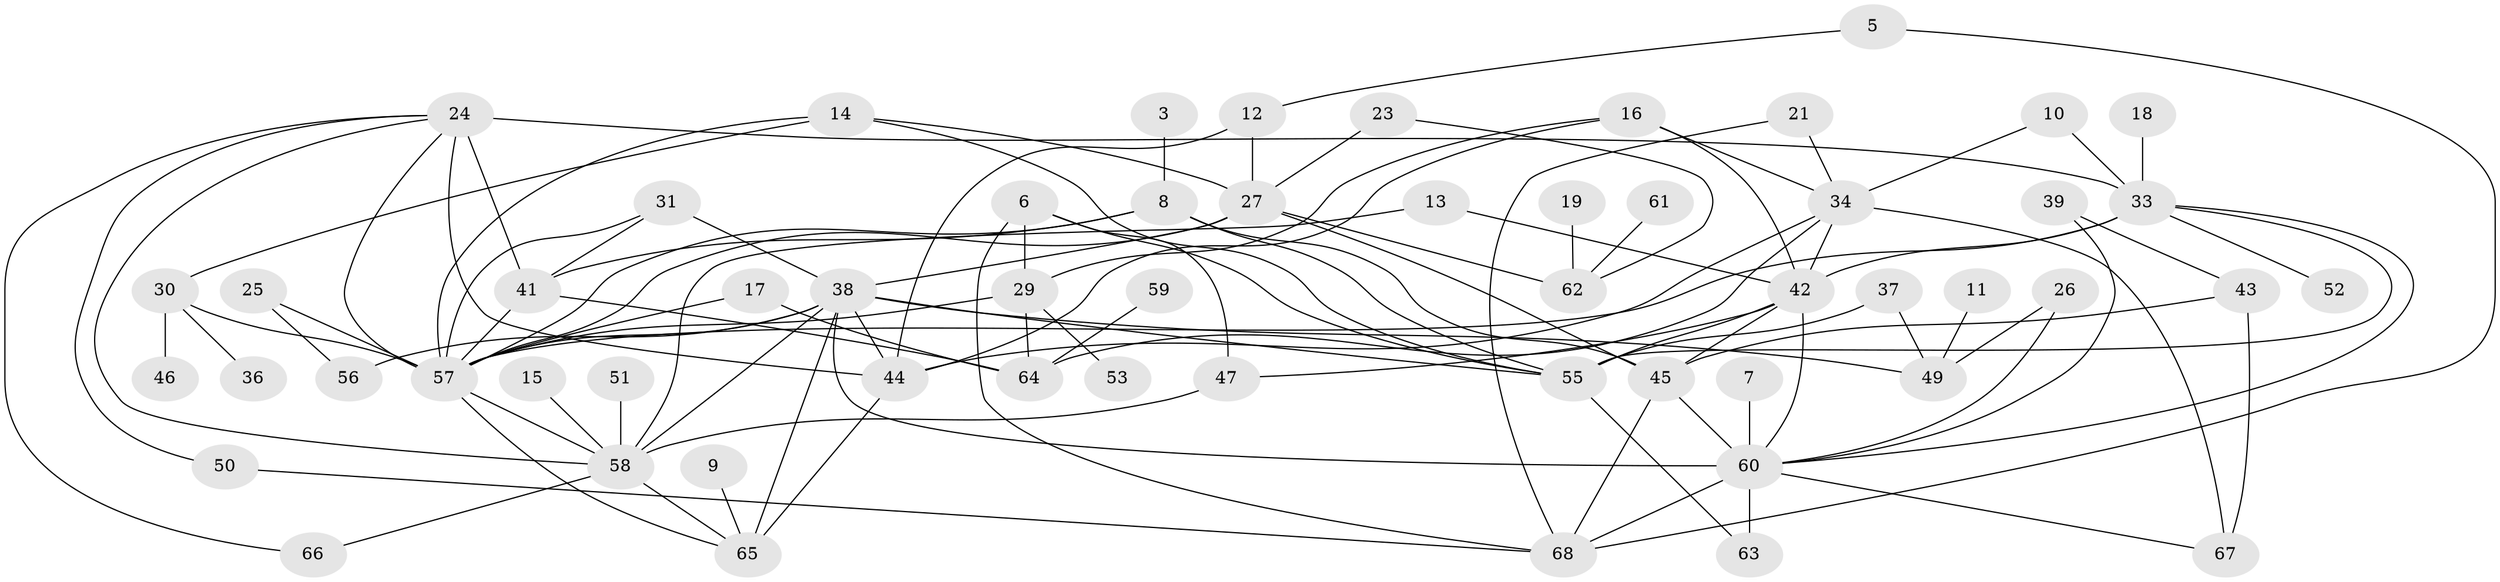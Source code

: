 // original degree distribution, {3: 0.2, 1: 0.17037037037037037, 2: 0.2518518518518518, 0: 0.08148148148148149, 4: 0.15555555555555556, 5: 0.1037037037037037, 7: 0.014814814814814815, 6: 0.007407407407407408, 9: 0.014814814814814815}
// Generated by graph-tools (version 1.1) at 2025/00/03/09/25 03:00:41]
// undirected, 57 vertices, 106 edges
graph export_dot {
graph [start="1"]
  node [color=gray90,style=filled];
  3;
  5;
  6;
  7;
  8;
  9;
  10;
  11;
  12;
  13;
  14;
  15;
  16;
  17;
  18;
  19;
  21;
  23;
  24;
  25;
  26;
  27;
  29;
  30;
  31;
  33;
  34;
  36;
  37;
  38;
  39;
  41;
  42;
  43;
  44;
  45;
  46;
  47;
  49;
  50;
  51;
  52;
  53;
  55;
  56;
  57;
  58;
  59;
  60;
  61;
  62;
  63;
  64;
  65;
  66;
  67;
  68;
  3 -- 8 [weight=1.0];
  5 -- 12 [weight=1.0];
  5 -- 68 [weight=1.0];
  6 -- 29 [weight=1.0];
  6 -- 47 [weight=1.0];
  6 -- 55 [weight=1.0];
  6 -- 68 [weight=2.0];
  7 -- 60 [weight=1.0];
  8 -- 41 [weight=1.0];
  8 -- 45 [weight=1.0];
  8 -- 55 [weight=1.0];
  8 -- 57 [weight=1.0];
  9 -- 65 [weight=1.0];
  10 -- 33 [weight=1.0];
  10 -- 34 [weight=1.0];
  11 -- 49 [weight=1.0];
  12 -- 27 [weight=1.0];
  12 -- 44 [weight=1.0];
  13 -- 42 [weight=1.0];
  13 -- 58 [weight=1.0];
  14 -- 27 [weight=1.0];
  14 -- 30 [weight=1.0];
  14 -- 55 [weight=1.0];
  14 -- 57 [weight=1.0];
  15 -- 58 [weight=1.0];
  16 -- 29 [weight=1.0];
  16 -- 34 [weight=1.0];
  16 -- 42 [weight=1.0];
  16 -- 44 [weight=1.0];
  17 -- 57 [weight=1.0];
  17 -- 64 [weight=1.0];
  18 -- 33 [weight=1.0];
  19 -- 62 [weight=1.0];
  21 -- 34 [weight=1.0];
  21 -- 68 [weight=1.0];
  23 -- 27 [weight=1.0];
  23 -- 62 [weight=1.0];
  24 -- 33 [weight=2.0];
  24 -- 41 [weight=1.0];
  24 -- 44 [weight=2.0];
  24 -- 50 [weight=1.0];
  24 -- 57 [weight=1.0];
  24 -- 58 [weight=1.0];
  24 -- 66 [weight=1.0];
  25 -- 56 [weight=2.0];
  25 -- 57 [weight=1.0];
  26 -- 49 [weight=1.0];
  26 -- 60 [weight=1.0];
  27 -- 38 [weight=1.0];
  27 -- 45 [weight=1.0];
  27 -- 57 [weight=1.0];
  27 -- 62 [weight=1.0];
  29 -- 53 [weight=1.0];
  29 -- 57 [weight=1.0];
  29 -- 64 [weight=1.0];
  30 -- 36 [weight=1.0];
  30 -- 46 [weight=1.0];
  30 -- 57 [weight=2.0];
  31 -- 38 [weight=1.0];
  31 -- 41 [weight=1.0];
  31 -- 57 [weight=1.0];
  33 -- 42 [weight=1.0];
  33 -- 52 [weight=1.0];
  33 -- 55 [weight=1.0];
  33 -- 57 [weight=1.0];
  33 -- 60 [weight=1.0];
  34 -- 42 [weight=1.0];
  34 -- 44 [weight=1.0];
  34 -- 64 [weight=1.0];
  34 -- 67 [weight=1.0];
  37 -- 49 [weight=1.0];
  37 -- 55 [weight=1.0];
  38 -- 44 [weight=1.0];
  38 -- 49 [weight=1.0];
  38 -- 55 [weight=1.0];
  38 -- 56 [weight=2.0];
  38 -- 57 [weight=2.0];
  38 -- 58 [weight=1.0];
  38 -- 60 [weight=1.0];
  38 -- 65 [weight=2.0];
  39 -- 43 [weight=1.0];
  39 -- 60 [weight=1.0];
  41 -- 57 [weight=1.0];
  41 -- 64 [weight=1.0];
  42 -- 45 [weight=1.0];
  42 -- 47 [weight=1.0];
  42 -- 55 [weight=1.0];
  42 -- 60 [weight=1.0];
  43 -- 45 [weight=1.0];
  43 -- 67 [weight=1.0];
  44 -- 65 [weight=1.0];
  45 -- 60 [weight=1.0];
  45 -- 68 [weight=1.0];
  47 -- 58 [weight=1.0];
  50 -- 68 [weight=1.0];
  51 -- 58 [weight=1.0];
  55 -- 63 [weight=1.0];
  57 -- 58 [weight=1.0];
  57 -- 65 [weight=1.0];
  58 -- 65 [weight=1.0];
  58 -- 66 [weight=1.0];
  59 -- 64 [weight=1.0];
  60 -- 63 [weight=1.0];
  60 -- 67 [weight=1.0];
  60 -- 68 [weight=2.0];
  61 -- 62 [weight=1.0];
}
